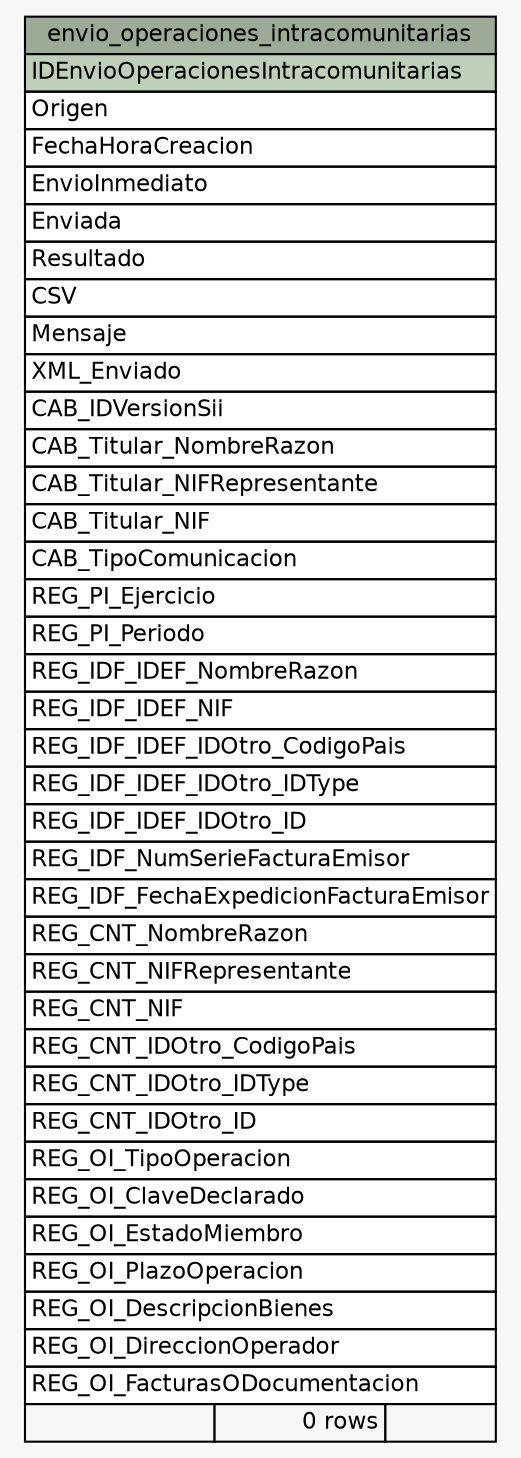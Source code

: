 // dot 2.38.0 on Windows 10 10.0
// SchemaSpy rev 590
digraph "envio_operaciones_intracomunitarias" {
  graph [
    rankdir="RL"
    bgcolor="#f7f7f7"
    nodesep="0.18"
    ranksep="0.46"
    fontname="Helvetica"
    fontsize="11"
  ];
  node [
    fontname="Helvetica"
    fontsize="11"
    shape="plaintext"
  ];
  edge [
    arrowsize="0.8"
  ];
  "envio_operaciones_intracomunitarias" [
    label=<
    <TABLE BORDER="0" CELLBORDER="1" CELLSPACING="0" BGCOLOR="#ffffff">
      <TR><TD COLSPAN="3" BGCOLOR="#9bab96" ALIGN="CENTER">envio_operaciones_intracomunitarias</TD></TR>
      <TR><TD PORT="IDEnvioOperacionesIntracomunitarias" COLSPAN="3" BGCOLOR="#bed1b8" ALIGN="LEFT">IDEnvioOperacionesIntracomunitarias</TD></TR>
      <TR><TD PORT="Origen" COLSPAN="3" ALIGN="LEFT">Origen</TD></TR>
      <TR><TD PORT="FechaHoraCreacion" COLSPAN="3" ALIGN="LEFT">FechaHoraCreacion</TD></TR>
      <TR><TD PORT="EnvioInmediato" COLSPAN="3" ALIGN="LEFT">EnvioInmediato</TD></TR>
      <TR><TD PORT="Enviada" COLSPAN="3" ALIGN="LEFT">Enviada</TD></TR>
      <TR><TD PORT="Resultado" COLSPAN="3" ALIGN="LEFT">Resultado</TD></TR>
      <TR><TD PORT="CSV" COLSPAN="3" ALIGN="LEFT">CSV</TD></TR>
      <TR><TD PORT="Mensaje" COLSPAN="3" ALIGN="LEFT">Mensaje</TD></TR>
      <TR><TD PORT="XML_Enviado" COLSPAN="3" ALIGN="LEFT">XML_Enviado</TD></TR>
      <TR><TD PORT="CAB_IDVersionSii" COLSPAN="3" ALIGN="LEFT">CAB_IDVersionSii</TD></TR>
      <TR><TD PORT="CAB_Titular_NombreRazon" COLSPAN="3" ALIGN="LEFT">CAB_Titular_NombreRazon</TD></TR>
      <TR><TD PORT="CAB_Titular_NIFRepresentante" COLSPAN="3" ALIGN="LEFT">CAB_Titular_NIFRepresentante</TD></TR>
      <TR><TD PORT="CAB_Titular_NIF" COLSPAN="3" ALIGN="LEFT">CAB_Titular_NIF</TD></TR>
      <TR><TD PORT="CAB_TipoComunicacion" COLSPAN="3" ALIGN="LEFT">CAB_TipoComunicacion</TD></TR>
      <TR><TD PORT="REG_PI_Ejercicio" COLSPAN="3" ALIGN="LEFT">REG_PI_Ejercicio</TD></TR>
      <TR><TD PORT="REG_PI_Periodo" COLSPAN="3" ALIGN="LEFT">REG_PI_Periodo</TD></TR>
      <TR><TD PORT="REG_IDF_IDEF_NombreRazon" COLSPAN="3" ALIGN="LEFT">REG_IDF_IDEF_NombreRazon</TD></TR>
      <TR><TD PORT="REG_IDF_IDEF_NIF" COLSPAN="3" ALIGN="LEFT">REG_IDF_IDEF_NIF</TD></TR>
      <TR><TD PORT="REG_IDF_IDEF_IDOtro_CodigoPais" COLSPAN="3" ALIGN="LEFT">REG_IDF_IDEF_IDOtro_CodigoPais</TD></TR>
      <TR><TD PORT="REG_IDF_IDEF_IDOtro_IDType" COLSPAN="3" ALIGN="LEFT">REG_IDF_IDEF_IDOtro_IDType</TD></TR>
      <TR><TD PORT="REG_IDF_IDEF_IDOtro_ID" COLSPAN="3" ALIGN="LEFT">REG_IDF_IDEF_IDOtro_ID</TD></TR>
      <TR><TD PORT="REG_IDF_NumSerieFacturaEmisor" COLSPAN="3" ALIGN="LEFT">REG_IDF_NumSerieFacturaEmisor</TD></TR>
      <TR><TD PORT="REG_IDF_FechaExpedicionFacturaEmisor" COLSPAN="3" ALIGN="LEFT">REG_IDF_FechaExpedicionFacturaEmisor</TD></TR>
      <TR><TD PORT="REG_CNT_NombreRazon" COLSPAN="3" ALIGN="LEFT">REG_CNT_NombreRazon</TD></TR>
      <TR><TD PORT="REG_CNT_NIFRepresentante" COLSPAN="3" ALIGN="LEFT">REG_CNT_NIFRepresentante</TD></TR>
      <TR><TD PORT="REG_CNT_NIF" COLSPAN="3" ALIGN="LEFT">REG_CNT_NIF</TD></TR>
      <TR><TD PORT="REG_CNT_IDOtro_CodigoPais" COLSPAN="3" ALIGN="LEFT">REG_CNT_IDOtro_CodigoPais</TD></TR>
      <TR><TD PORT="REG_CNT_IDOtro_IDType" COLSPAN="3" ALIGN="LEFT">REG_CNT_IDOtro_IDType</TD></TR>
      <TR><TD PORT="REG_CNT_IDOtro_ID" COLSPAN="3" ALIGN="LEFT">REG_CNT_IDOtro_ID</TD></TR>
      <TR><TD PORT="REG_OI_TipoOperacion" COLSPAN="3" ALIGN="LEFT">REG_OI_TipoOperacion</TD></TR>
      <TR><TD PORT="REG_OI_ClaveDeclarado" COLSPAN="3" ALIGN="LEFT">REG_OI_ClaveDeclarado</TD></TR>
      <TR><TD PORT="REG_OI_EstadoMiembro" COLSPAN="3" ALIGN="LEFT">REG_OI_EstadoMiembro</TD></TR>
      <TR><TD PORT="REG_OI_PlazoOperacion" COLSPAN="3" ALIGN="LEFT">REG_OI_PlazoOperacion</TD></TR>
      <TR><TD PORT="REG_OI_DescripcionBienes" COLSPAN="3" ALIGN="LEFT">REG_OI_DescripcionBienes</TD></TR>
      <TR><TD PORT="REG_OI_DireccionOperador" COLSPAN="3" ALIGN="LEFT">REG_OI_DireccionOperador</TD></TR>
      <TR><TD PORT="REG_OI_FacturasODocumentacion" COLSPAN="3" ALIGN="LEFT">REG_OI_FacturasODocumentacion</TD></TR>
      <TR><TD ALIGN="LEFT" BGCOLOR="#f7f7f7">  </TD><TD ALIGN="RIGHT" BGCOLOR="#f7f7f7">0 rows</TD><TD ALIGN="RIGHT" BGCOLOR="#f7f7f7">  </TD></TR>
    </TABLE>>
    URL="tables/envio_operaciones_intracomunitarias.html"
    tooltip="envio_operaciones_intracomunitarias"
  ];
}
